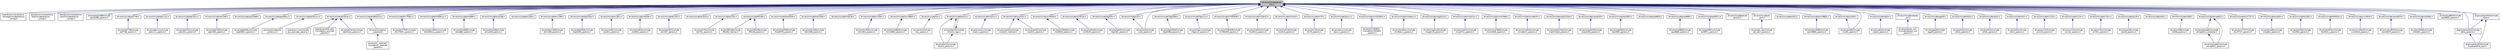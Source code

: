 digraph "drivers/include/periph/i2c.h"
{
 // LATEX_PDF_SIZE
  edge [fontname="Helvetica",fontsize="10",labelfontname="Helvetica",labelfontsize="10"];
  node [fontname="Helvetica",fontsize="10",shape=record];
  Node1 [label="drivers/include/periph\l/i2c.h",height=0.2,width=0.4,color="black", fillcolor="grey75", style="filled", fontcolor="black",tooltip="Low-level I2C peripheral driver interface definition."];
  Node1 -> Node2 [dir="back",color="midnightblue",fontsize="10",style="solid",fontname="Helvetica"];
  Node2 [label="boards/common/arduino\l-atmega/include/arduino\l_iomap.h",height=0.2,width=0.4,color="black", fillcolor="white", style="filled",URL="$common_2arduino-atmega_2include_2arduino__iomap_8h.html",tooltip="Mapping from MCU pins to Arduino pins for Arduino Atmega boards."];
  Node1 -> Node3 [dir="back",color="midnightblue",fontsize="10",style="solid",fontname="Helvetica"];
  Node3 [label="boards/common/arduino\l-due/include/arduino\l_iomap.h",height=0.2,width=0.4,color="black", fillcolor="white", style="filled",URL="$common_2arduino-due_2include_2arduino__iomap_8h.html",tooltip="Mapping from MCU pins to Arduino pins."];
  Node1 -> Node4 [dir="back",color="midnightblue",fontsize="10",style="solid",fontname="Helvetica"];
  Node4 [label="boards/common/arduino\l-zero/include/arduino\l_iomap.h",height=0.2,width=0.4,color="black", fillcolor="white", style="filled",URL="$common_2arduino-zero_2include_2arduino__iomap_8h.html",tooltip="Mapping from MCU pins to Arduino pins."];
  Node1 -> Node5 [dir="back",color="midnightblue",fontsize="10",style="solid",fontname="Helvetica"];
  Node5 [label="drivers/aip31068/include\l/aip31068_params.h",height=0.2,width=0.4,color="black", fillcolor="white", style="filled",URL="$aip31068__params_8h.html",tooltip="Default configuration for the AIP31068 I2C LCD controller."];
  Node1 -> Node6 [dir="back",color="midnightblue",fontsize="10",style="solid",fontname="Helvetica"];
  Node6 [label="drivers/include/ad7746.h",height=0.2,width=0.4,color="black", fillcolor="white", style="filled",URL="$ad7746_8h.html",tooltip="AD7746 Capacitance-to-digital converter with temperature sensor driver."];
  Node6 -> Node7 [dir="back",color="midnightblue",fontsize="10",style="solid",fontname="Helvetica"];
  Node7 [label="drivers/ad7746/include\l/ad7746_params.h",height=0.2,width=0.4,color="black", fillcolor="white", style="filled",URL="$ad7746__params_8h.html",tooltip="Default configuration for AD7746 capaticance-to-digital converter."];
  Node1 -> Node8 [dir="back",color="midnightblue",fontsize="10",style="solid",fontname="Helvetica"];
  Node8 [label="drivers/include/adcxx1c.h",height=0.2,width=0.4,color="black", fillcolor="white", style="filled",URL="$adcxx1c_8h.html",tooltip="ADCXX1C ADC device driver."];
  Node8 -> Node9 [dir="back",color="midnightblue",fontsize="10",style="solid",fontname="Helvetica"];
  Node9 [label="drivers/adcxx1c/include\l/adcxx1c_params.h",height=0.2,width=0.4,color="black", fillcolor="white", style="filled",URL="$adcxx1c__params_8h.html",tooltip="Default configuration for ADCXX1C devices."];
  Node1 -> Node10 [dir="back",color="midnightblue",fontsize="10",style="solid",fontname="Helvetica"];
  Node10 [label="drivers/include/ads101x.h",height=0.2,width=0.4,color="black", fillcolor="white", style="filled",URL="$ads101x_8h.html",tooltip="ADS101x/111x ADC device driver."];
  Node10 -> Node11 [dir="back",color="midnightblue",fontsize="10",style="solid",fontname="Helvetica"];
  Node11 [label="drivers/ads101x/include\l/ads101x_params.h",height=0.2,width=0.4,color="black", fillcolor="white", style="filled",URL="$ads101x__params_8h.html",tooltip="Default configuration for ADS101x/111x devices."];
  Node1 -> Node12 [dir="back",color="midnightblue",fontsize="10",style="solid",fontname="Helvetica"];
  Node12 [label="drivers/include/adxl345.h",height=0.2,width=0.4,color="black", fillcolor="white", style="filled",URL="$adxl345_8h.html",tooltip="Interface definition for the ADXL345."];
  Node12 -> Node13 [dir="back",color="midnightblue",fontsize="10",style="solid",fontname="Helvetica"];
  Node13 [label="drivers/adxl345/include\l/adxl345_params.h",height=0.2,width=0.4,color="black", fillcolor="white", style="filled",URL="$adxl345__params_8h.html",tooltip="Default configuration for ADXL345 devices."];
  Node1 -> Node14 [dir="back",color="midnightblue",fontsize="10",style="solid",fontname="Helvetica"];
  Node14 [label="drivers/include/aip31068.h",height=0.2,width=0.4,color="black", fillcolor="white", style="filled",URL="$aip31068_8h.html",tooltip=" "];
  Node1 -> Node15 [dir="back",color="midnightblue",fontsize="10",style="solid",fontname="Helvetica"];
  Node15 [label="drivers/include/apds99xx.h",height=0.2,width=0.4,color="black", fillcolor="white", style="filled",URL="$apds99xx_8h.html",tooltip=" "];
  Node15 -> Node16 [dir="back",color="midnightblue",fontsize="10",style="solid",fontname="Helvetica"];
  Node16 [label="drivers/apds99xx/include\l/apds99xx_params.h",height=0.2,width=0.4,color="black", fillcolor="white", style="filled",URL="$apds99xx__params_8h.html",tooltip="Default configuration for Broadcom APDS99XX proximity and ambient light sensor."];
  Node1 -> Node17 [dir="back",color="midnightblue",fontsize="10",style="solid",fontname="Helvetica"];
  Node17 [label="drivers/include/at24cxxx.h",height=0.2,width=0.4,color="black", fillcolor="white", style="filled",URL="$at24cxxx_8h.html",tooltip="Device driver interface for AT24CXXX EEPROM units."];
  Node17 -> Node18 [dir="back",color="midnightblue",fontsize="10",style="solid",fontname="Helvetica"];
  Node18 [label="drivers/include/mtd\l_at24cxxx.h",height=0.2,width=0.4,color="black", fillcolor="white", style="filled",URL="$mtd__at24cxxx_8h.html",tooltip="Interface definition for at24cxxx MTD wrapper."];
  Node1 -> Node19 [dir="back",color="midnightblue",fontsize="10",style="solid",fontname="Helvetica"];
  Node19 [label="drivers/include/at24mac.h",height=0.2,width=0.4,color="black", fillcolor="white", style="filled",URL="$at24mac_8h.html",tooltip=" "];
  Node19 -> Node20 [dir="back",color="midnightblue",fontsize="10",style="solid",fontname="Helvetica"];
  Node20 [label="boards/avr-rss2/include\l/eui_provider_params.h",height=0.2,width=0.4,color="black", fillcolor="white", style="filled",URL="$avr-rss2_2include_2eui__provider__params_8h.html",tooltip="EUI providers found on the board."];
  Node19 -> Node21 [dir="back",color="midnightblue",fontsize="10",style="solid",fontname="Helvetica"];
  Node21 [label="boards/same54-xpro\l/include/eui_provider\l_params.h",height=0.2,width=0.4,color="black", fillcolor="white", style="filled",URL="$same54-xpro_2include_2eui__provider__params_8h.html",tooltip="EUI providers found on the board."];
  Node19 -> Node22 [dir="back",color="midnightblue",fontsize="10",style="solid",fontname="Helvetica"];
  Node22 [label="drivers/at24mac/include\l/at24mac_params.h",height=0.2,width=0.4,color="black", fillcolor="white", style="filled",URL="$at24mac__params_8h.html",tooltip="Default configuration for the AT24MAC chip."];
  Node1 -> Node23 [dir="back",color="midnightblue",fontsize="10",style="solid",fontname="Helvetica"];
  Node23 [label="drivers/include/at30tse75x.h",height=0.2,width=0.4,color="black", fillcolor="white", style="filled",URL="$at30tse75x_8h.html",tooltip="Driver for the AT30TSE75x temperature sensor with serial EEPROM."];
  Node23 -> Node24 [dir="back",color="midnightblue",fontsize="10",style="solid",fontname="Helvetica"];
  Node24 [label="drivers/include/io1\l_xplained.h",height=0.2,width=0.4,color="black", fillcolor="white", style="filled",URL="$io1__xplained_8h.html",tooltip="Device driver interface for the Atmel IO1 Xplained extension."];
  Node24 -> Node25 [dir="back",color="midnightblue",fontsize="10",style="solid",fontname="Helvetica"];
  Node25 [label="drivers/io1_xplained\l/include/io1_xplained\l_params.h",height=0.2,width=0.4,color="black", fillcolor="white", style="filled",URL="$io1__xplained__params_8h.html",tooltip="Default configuration for IO1 Xplained."];
  Node1 -> Node26 [dir="back",color="midnightblue",fontsize="10",style="solid",fontname="Helvetica"];
  Node26 [label="drivers/include/bh1750fvi.h",height=0.2,width=0.4,color="black", fillcolor="white", style="filled",URL="$bh1750fvi_8h.html",tooltip="Interface definition for the Rohm BH1750FVI ambient light sensor."];
  Node26 -> Node27 [dir="back",color="midnightblue",fontsize="10",style="solid",fontname="Helvetica"];
  Node27 [label="drivers/bh1750fvi/include\l/bh1750fvi_params.h",height=0.2,width=0.4,color="black", fillcolor="white", style="filled",URL="$bh1750fvi__params_8h.html",tooltip="Default configuration for BH1750FVI devices."];
  Node1 -> Node28 [dir="back",color="midnightblue",fontsize="10",style="solid",fontname="Helvetica"];
  Node28 [label="drivers/include/bh1900nux.h",height=0.2,width=0.4,color="black", fillcolor="white", style="filled",URL="$bh1900nux_8h.html",tooltip="Interface definition for the BH1900NUX temperature sensor."];
  Node28 -> Node29 [dir="back",color="midnightblue",fontsize="10",style="solid",fontname="Helvetica"];
  Node29 [label="drivers/bh1900nux/include\l/bh1900nux_params.h",height=0.2,width=0.4,color="black", fillcolor="white", style="filled",URL="$bh1900nux__params_8h.html",tooltip="Default configuration for BH1900NUX devices."];
  Node1 -> Node30 [dir="back",color="midnightblue",fontsize="10",style="solid",fontname="Helvetica"];
  Node30 [label="drivers/include/bme680.h",height=0.2,width=0.4,color="black", fillcolor="white", style="filled",URL="$bme680_8h.html",tooltip="Interface definition for the Bosch BME680 sensor."];
  Node30 -> Node31 [dir="back",color="midnightblue",fontsize="10",style="solid",fontname="Helvetica"];
  Node31 [label="drivers/bme680/include\l/bme680_params.h",height=0.2,width=0.4,color="black", fillcolor="white", style="filled",URL="$bme680__params_8h.html",tooltip="Default configuration for BME680 device driver."];
  Node1 -> Node32 [dir="back",color="midnightblue",fontsize="10",style="solid",fontname="Helvetica"];
  Node32 [label="drivers/include/bmp180.h",height=0.2,width=0.4,color="black", fillcolor="white", style="filled",URL="$bmp180_8h.html",tooltip="Device driver interface for the BMP180 sensor."];
  Node32 -> Node33 [dir="back",color="midnightblue",fontsize="10",style="solid",fontname="Helvetica"];
  Node33 [label="drivers/bmp180/include\l/bmp180_params.h",height=0.2,width=0.4,color="black", fillcolor="white", style="filled",URL="$bmp180__params_8h.html",tooltip="Default configuration for BMP180."];
  Node1 -> Node34 [dir="back",color="midnightblue",fontsize="10",style="solid",fontname="Helvetica"];
  Node34 [label="drivers/include/bmx055.h",height=0.2,width=0.4,color="black", fillcolor="white", style="filled",URL="$bmx055_8h.html",tooltip="Device driver interface for the Bosch BMX055 9-axis sensor."];
  Node1 -> Node35 [dir="back",color="midnightblue",fontsize="10",style="solid",fontname="Helvetica"];
  Node35 [label="drivers/include/bmx280.h",height=0.2,width=0.4,color="black", fillcolor="white", style="filled",URL="$bmx280_8h.html",tooltip="Device driver interface for the BMP280 and BME280 sensors."];
  Node35 -> Node36 [dir="back",color="midnightblue",fontsize="10",style="solid",fontname="Helvetica"];
  Node36 [label="drivers/bmx280/include\l/bmx280_params.h",height=0.2,width=0.4,color="black", fillcolor="white", style="filled",URL="$bmx280__params_8h.html",tooltip="Default configuration for BMX280."];
  Node1 -> Node37 [dir="back",color="midnightblue",fontsize="10",style="solid",fontname="Helvetica"];
  Node37 [label="drivers/include/bq2429x.h",height=0.2,width=0.4,color="black", fillcolor="white", style="filled",URL="$bq2429x_8h.html",tooltip="Device driver interface for the BQ2429x Single-Cell USB Charger."];
  Node37 -> Node38 [dir="back",color="midnightblue",fontsize="10",style="solid",fontname="Helvetica"];
  Node38 [label="drivers/bq2429x/include\l/bq2429x_params.h",height=0.2,width=0.4,color="black", fillcolor="white", style="filled",URL="$bq2429x__params_8h.html",tooltip="Default configuration for BQ2429x power ICs."];
  Node1 -> Node39 [dir="back",color="midnightblue",fontsize="10",style="solid",fontname="Helvetica"];
  Node39 [label="drivers/include/ccs811.h",height=0.2,width=0.4,color="black", fillcolor="white", style="filled",URL="$ccs811_8h.html",tooltip="Device Driver for AMS CCS811 digital gas sensor."];
  Node39 -> Node40 [dir="back",color="midnightblue",fontsize="10",style="solid",fontname="Helvetica"];
  Node40 [label="drivers/ccs811/include\l/ccs811_params.h",height=0.2,width=0.4,color="black", fillcolor="white", style="filled",URL="$ccs811__params_8h.html",tooltip="Default configuration for AMS CCS811 digital gas sensors."];
  Node1 -> Node41 [dir="back",color="midnightblue",fontsize="10",style="solid",fontname="Helvetica"];
  Node41 [label="drivers/include/cst816s.h",height=0.2,width=0.4,color="black", fillcolor="white", style="filled",URL="$cst816s_8h.html",tooltip="Device driver interface for the CST816S touch screen."];
  Node41 -> Node42 [dir="back",color="midnightblue",fontsize="10",style="solid",fontname="Helvetica"];
  Node42 [label="drivers/cst816s/include\l/cst816s_params.h",height=0.2,width=0.4,color="black", fillcolor="white", style="filled",URL="$cst816s__params_8h.html",tooltip="Default configuration for the CST816S touch screen driver."];
  Node1 -> Node43 [dir="back",color="midnightblue",fontsize="10",style="solid",fontname="Helvetica"];
  Node43 [label="drivers/include/ds1307.h",height=0.2,width=0.4,color="black", fillcolor="white", style="filled",URL="$ds1307_8h.html",tooltip="DS1307 definitions."];
  Node43 -> Node44 [dir="back",color="midnightblue",fontsize="10",style="solid",fontname="Helvetica"];
  Node44 [label="drivers/ds1307/include\l/ds1307_params.h",height=0.2,width=0.4,color="black", fillcolor="white", style="filled",URL="$ds1307__params_8h.html",tooltip="Default configuration for DS1307 devices."];
  Node1 -> Node45 [dir="back",color="midnightblue",fontsize="10",style="solid",fontname="Helvetica"];
  Node45 [label="drivers/include/ds3231.h",height=0.2,width=0.4,color="black", fillcolor="white", style="filled",URL="$ds3231_8h.html",tooltip="Interface definition for the Maxim DS3231 RTC."];
  Node1 -> Node46 [dir="back",color="midnightblue",fontsize="10",style="solid",fontname="Helvetica"];
  Node46 [label="drivers/include/ds75lx.h",height=0.2,width=0.4,color="black", fillcolor="white", style="filled",URL="$ds75lx_8h.html",tooltip=" "];
  Node46 -> Node47 [dir="back",color="midnightblue",fontsize="10",style="solid",fontname="Helvetica"];
  Node47 [label="drivers/ds75lx/include\l/ds75lx_params.h",height=0.2,width=0.4,color="black", fillcolor="white", style="filled",URL="$ds75lx__params_8h.html",tooltip="Default configuration for DS75LX."];
  Node1 -> Node48 [dir="back",color="midnightblue",fontsize="10",style="solid",fontname="Helvetica"];
  Node48 [label="drivers/include/ft5x06.h",height=0.2,width=0.4,color="black", fillcolor="white", style="filled",URL="$ft5x06_8h.html",tooltip=" "];
  Node48 -> Node49 [dir="back",color="midnightblue",fontsize="10",style="solid",fontname="Helvetica"];
  Node49 [label="drivers/ft5x06/include\l/ft5x06_internal.h",height=0.2,width=0.4,color="black", fillcolor="white", style="filled",URL="$ft5x06__internal_8h.html",tooltip="FT5X06 internal functions."];
  Node48 -> Node50 [dir="back",color="midnightblue",fontsize="10",style="solid",fontname="Helvetica"];
  Node50 [label="drivers/ft5x06/include\l/ft5x06_params.h",height=0.2,width=0.4,color="black", fillcolor="white", style="filled",URL="$ft5x06__params_8h.html",tooltip="Default configuration."];
  Node1 -> Node51 [dir="back",color="midnightblue",fontsize="10",style="solid",fontname="Helvetica"];
  Node51 [label="drivers/include/fxos8700.h",height=0.2,width=0.4,color="black", fillcolor="white", style="filled",URL="$fxos8700_8h.html",tooltip="Interface definition for the FXOS8700 sensor driver."];
  Node51 -> Node52 [dir="back",color="midnightblue",fontsize="10",style="solid",fontname="Helvetica"];
  Node52 [label="drivers/fxos8700/include\l/fxos8700_params.h",height=0.2,width=0.4,color="black", fillcolor="white", style="filled",URL="$fxos8700__params_8h.html",tooltip="Default configuration for FXOS8700 devices."];
  Node1 -> Node53 [dir="back",color="midnightblue",fontsize="10",style="solid",fontname="Helvetica"];
  Node53 [label="drivers/include/hdc1000.h",height=0.2,width=0.4,color="black", fillcolor="white", style="filled",URL="$hdc1000_8h.html",tooltip="Interface definition for the HDC1000 sensor driver."];
  Node53 -> Node54 [dir="back",color="midnightblue",fontsize="10",style="solid",fontname="Helvetica"];
  Node54 [label="drivers/hdc1000/include\l/hdc1000_params.h",height=0.2,width=0.4,color="black", fillcolor="white", style="filled",URL="$hdc1000__params_8h.html",tooltip="Default configuration for HDC1000 devices."];
  Node1 -> Node55 [dir="back",color="midnightblue",fontsize="10",style="solid",fontname="Helvetica"];
  Node55 [label="drivers/include/hih6130.h",height=0.2,width=0.4,color="black", fillcolor="white", style="filled",URL="$hih6130_8h.html",tooltip="Device driver for Honeywell HumidIcon Digital Humidity/Temperature Sensors: HIH-6130/6131 Series."];
  Node1 -> Node56 [dir="back",color="midnightblue",fontsize="10",style="solid",fontname="Helvetica"];
  Node56 [label="drivers/include/hm330x.h",height=0.2,width=0.4,color="black", fillcolor="white", style="filled",URL="$hm330x_8h.html",tooltip=" "];
  Node56 -> Node57 [dir="back",color="midnightblue",fontsize="10",style="solid",fontname="Helvetica"];
  Node57 [label="drivers/hm330x/include\l/hm330x_params.h",height=0.2,width=0.4,color="black", fillcolor="white", style="filled",URL="$hm330x__params_8h.html",tooltip="Default configuration."];
  Node1 -> Node58 [dir="back",color="midnightblue",fontsize="10",style="solid",fontname="Helvetica"];
  Node58 [label="drivers/include/hmc5883l.h",height=0.2,width=0.4,color="black", fillcolor="white", style="filled",URL="$hmc5883l_8h.html",tooltip=" "];
  Node58 -> Node59 [dir="back",color="midnightblue",fontsize="10",style="solid",fontname="Helvetica"];
  Node59 [label="drivers/hmc5883l/include\l/hmc5883l_params.h",height=0.2,width=0.4,color="black", fillcolor="white", style="filled",URL="$hmc5883l__params_8h.html",tooltip="Default configuration for the Honeywell HMC5883L 3-axis digital compass."];
  Node1 -> Node60 [dir="back",color="midnightblue",fontsize="10",style="solid",fontname="Helvetica"];
  Node60 [label="drivers/include/hsc.h",height=0.2,width=0.4,color="black", fillcolor="white", style="filled",URL="$hsc_8h.html",tooltip="Device driver interface for the HSC sensor."];
  Node60 -> Node61 [dir="back",color="midnightblue",fontsize="10",style="solid",fontname="Helvetica"];
  Node61 [label="drivers/hsc/include\l/hsc_params.h",height=0.2,width=0.4,color="black", fillcolor="white", style="filled",URL="$hsc__params_8h.html",tooltip="Default configuration for HSC."];
  Node1 -> Node62 [dir="back",color="midnightblue",fontsize="10",style="solid",fontname="Helvetica"];
  Node62 [label="drivers/include/hts221.h",height=0.2,width=0.4,color="black", fillcolor="white", style="filled",URL="$hts221_8h.html",tooltip="Interface definition for the ST HTS221 driver."];
  Node62 -> Node63 [dir="back",color="midnightblue",fontsize="10",style="solid",fontname="Helvetica"];
  Node63 [label="drivers/hts221/include\l/hts221_params.h",height=0.2,width=0.4,color="black", fillcolor="white", style="filled",URL="$hts221__params_8h.html",tooltip="Default configuration for ST HTS221 devices."];
  Node62 -> Node64 [dir="back",color="midnightblue",fontsize="10",style="solid",fontname="Helvetica"];
  Node64 [label="drivers/hts221/include\l/hts221_regs.h",height=0.2,width=0.4,color="black", fillcolor="white", style="filled",URL="$hts221__regs_8h.html",tooltip="Register definitions for ST HTS221 devices."];
  Node64 -> Node63 [dir="back",color="midnightblue",fontsize="10",style="solid",fontname="Helvetica"];
  Node64 -> Node62 [dir="back",color="midnightblue",fontsize="10",style="solid",fontname="Helvetica"];
  Node1 -> Node65 [dir="back",color="midnightblue",fontsize="10",style="solid",fontname="Helvetica"];
  Node65 [label="drivers/include/ina2xx.h",height=0.2,width=0.4,color="black", fillcolor="white", style="filled",URL="$ina2xx_8h.html",tooltip="Device driver interface for Texas Instruments INA219/INA2XX Bi-Directional CURRENT/POWER MONITOR with..."];
  Node65 -> Node66 [dir="back",color="midnightblue",fontsize="10",style="solid",fontname="Helvetica"];
  Node66 [label="drivers/ina2xx/include\l/ina2xx_params.h",height=0.2,width=0.4,color="black", fillcolor="white", style="filled",URL="$ina2xx__params_8h.html",tooltip="Default configuration for INA2xx power/current monitors."];
  Node1 -> Node67 [dir="back",color="midnightblue",fontsize="10",style="solid",fontname="Helvetica"];
  Node67 [label="drivers/include/ina3221.h",height=0.2,width=0.4,color="black", fillcolor="white", style="filled",URL="$ina3221_8h.html",tooltip="Device driver interface for Texas Instruments INA3221 three-channel, high-side current and bus voltag..."];
  Node67 -> Node68 [dir="back",color="midnightblue",fontsize="10",style="solid",fontname="Helvetica"];
  Node68 [label="drivers/ina3221/include\l/ina3221_internal.h",height=0.2,width=0.4,color="black", fillcolor="white", style="filled",URL="$ina3221__internal_8h.html",tooltip="Functions to convert register values of INA3221 to actual voltage values and vice versa."];
  Node67 -> Node69 [dir="back",color="midnightblue",fontsize="10",style="solid",fontname="Helvetica"];
  Node69 [label="drivers/ina3221/include\l/ina3221_params.h",height=0.2,width=0.4,color="black", fillcolor="white", style="filled",URL="$ina3221__params_8h.html",tooltip="Driver configuration parameters for Texas Instruments INA3221 three-channel, high-side current and bu..."];
  Node1 -> Node70 [dir="back",color="midnightblue",fontsize="10",style="solid",fontname="Helvetica"];
  Node70 [label="drivers/include/isl29020.h",height=0.2,width=0.4,color="black", fillcolor="white", style="filled",URL="$isl29020_8h.html",tooltip="Device driver interface for the ISL29020 light sensor."];
  Node70 -> Node71 [dir="back",color="midnightblue",fontsize="10",style="solid",fontname="Helvetica"];
  Node71 [label="drivers/isl29020/include\l/isl29020_params.h",height=0.2,width=0.4,color="black", fillcolor="white", style="filled",URL="$isl29020__params_8h.html",tooltip="Default configuration for ISL29020 devices."];
  Node1 -> Node72 [dir="back",color="midnightblue",fontsize="10",style="solid",fontname="Helvetica"];
  Node72 [label="drivers/include/isl29125.h",height=0.2,width=0.4,color="black", fillcolor="white", style="filled",URL="$isl29125_8h.html",tooltip="Device driver interface for the ISL29125 RGB light sensor."];
  Node72 -> Node73 [dir="back",color="midnightblue",fontsize="10",style="solid",fontname="Helvetica"];
  Node73 [label="drivers/isl29125/include\l/isl29125_params.h",height=0.2,width=0.4,color="black", fillcolor="white", style="filled",URL="$isl29125__params_8h.html",tooltip="Default configuration for ISL29125 devices."];
  Node1 -> Node74 [dir="back",color="midnightblue",fontsize="10",style="solid",fontname="Helvetica"];
  Node74 [label="drivers/include/itg320x.h",height=0.2,width=0.4,color="black", fillcolor="white", style="filled",URL="$itg320x_8h.html",tooltip="Device driver for InvenSense ITG320X 3-axis gyroscope."];
  Node74 -> Node75 [dir="back",color="midnightblue",fontsize="10",style="solid",fontname="Helvetica"];
  Node75 [label="drivers/itg320x/include\l/itg320x_params.h",height=0.2,width=0.4,color="black", fillcolor="white", style="filled",URL="$itg320x__params_8h.html",tooltip="Default configuration for InvenSense ITG320X 3-axis gyroscope."];
  Node1 -> Node76 [dir="back",color="midnightblue",fontsize="10",style="solid",fontname="Helvetica"];
  Node76 [label="drivers/include/jc42.h",height=0.2,width=0.4,color="black", fillcolor="white", style="filled",URL="$jc42_8h.html",tooltip="Driver for jc42 compliant temperature sensors."];
  Node76 -> Node77 [dir="back",color="midnightblue",fontsize="10",style="solid",fontname="Helvetica"];
  Node77 [label="drivers/jc42/include\l/jc42_params.h",height=0.2,width=0.4,color="black", fillcolor="white", style="filled",URL="$jc42__params_8h.html",tooltip="Default configuration for jc42."];
  Node1 -> Node78 [dir="back",color="midnightblue",fontsize="10",style="solid",fontname="Helvetica"];
  Node78 [label="drivers/include/l3g4200d.h",height=0.2,width=0.4,color="black", fillcolor="white", style="filled",URL="$l3g4200d_8h.html",tooltip="Device driver interface for the L3G4200D gyroscope."];
  Node78 -> Node79 [dir="back",color="midnightblue",fontsize="10",style="solid",fontname="Helvetica"];
  Node79 [label="drivers/l3g4200d/include\l/l3g4200d_params.h",height=0.2,width=0.4,color="black", fillcolor="white", style="filled",URL="$l3g4200d__params_8h.html",tooltip="Default configuration for L3G4200D devices."];
  Node1 -> Node80 [dir="back",color="midnightblue",fontsize="10",style="solid",fontname="Helvetica"];
  Node80 [label="drivers/include/l3gxxxx.h",height=0.2,width=0.4,color="black", fillcolor="white", style="filled",URL="$l3gxxxx_8h.html",tooltip="Device Driver for ST L3Gxxxx 3-axis gyroscope sensor family."];
  Node80 -> Node81 [dir="back",color="midnightblue",fontsize="10",style="solid",fontname="Helvetica"];
  Node81 [label="drivers/l3gxxxx/include\l/l3gxxxx_params.h",height=0.2,width=0.4,color="black", fillcolor="white", style="filled",URL="$l3gxxxx__params_8h.html",tooltip="Default configuration for ST L3Gxxxx 3-axis gyroscope sensor family."];
  Node1 -> Node82 [dir="back",color="midnightblue",fontsize="10",style="solid",fontname="Helvetica"];
  Node82 [label="drivers/include/lc709203f.h",height=0.2,width=0.4,color="black", fillcolor="white", style="filled",URL="$lc709203f_8h.html",tooltip="Device driver interface for the LC709203F Battery Fuel Gauge."];
  Node82 -> Node83 [dir="back",color="midnightblue",fontsize="10",style="solid",fontname="Helvetica"];
  Node83 [label="drivers/lc709203f/include\l/lc709203f_params.h",height=0.2,width=0.4,color="black", fillcolor="white", style="filled",URL="$lc709203f__params_8h.html",tooltip="Default parameters for the SHTC1 Temperature and humidity sensor."];
  Node1 -> Node84 [dir="back",color="midnightblue",fontsize="10",style="solid",fontname="Helvetica"];
  Node84 [label="drivers/include/lis2dh12.h",height=0.2,width=0.4,color="black", fillcolor="white", style="filled",URL="$lis2dh12_8h.html",tooltip="Interface definition for the STM LIS2DH12 accelerometer."];
  Node84 -> Node85 [dir="back",color="midnightblue",fontsize="10",style="solid",fontname="Helvetica"];
  Node85 [label="drivers/lis2dh12/include\l/lis2dh12_params.h",height=0.2,width=0.4,color="black", fillcolor="white", style="filled",URL="$lis2dh12__params_8h.html",tooltip="Default configuration for LIS2DH12 devices."];
  Node1 -> Node86 [dir="back",color="midnightblue",fontsize="10",style="solid",fontname="Helvetica"];
  Node86 [label="drivers/include/lis3mdl.h",height=0.2,width=0.4,color="black", fillcolor="white", style="filled",URL="$lis3mdl_8h.html",tooltip="Device driver interface for the LIS3MDL 3-axis magnetometer."];
  Node86 -> Node87 [dir="back",color="midnightblue",fontsize="10",style="solid",fontname="Helvetica"];
  Node87 [label="drivers/lis3mdl/include\l/lis3mdl_params.h",height=0.2,width=0.4,color="black", fillcolor="white", style="filled",URL="$lis3mdl__params_8h.html",tooltip="Default configuration for LIS3MDL devices."];
  Node1 -> Node88 [dir="back",color="midnightblue",fontsize="10",style="solid",fontname="Helvetica"];
  Node88 [label="drivers/include/lm75.h",height=0.2,width=0.4,color="black", fillcolor="white", style="filled",URL="$lm75_8h.html",tooltip="Driver for the LM75 temperature sensor."];
  Node88 -> Node89 [dir="back",color="midnightblue",fontsize="10",style="solid",fontname="Helvetica"];
  Node89 [label="drivers/lm75/include\l/lm75_params.h",height=0.2,width=0.4,color="black", fillcolor="white", style="filled",URL="$lm75__params_8h.html",tooltip="Default configuration parameters for the lm75 sensors."];
  Node1 -> Node90 [dir="back",color="midnightblue",fontsize="10",style="solid",fontname="Helvetica"];
  Node90 [label="drivers/include/lpsxxx.h",height=0.2,width=0.4,color="black", fillcolor="white", style="filled",URL="$lpsxxx_8h.html",tooltip=" "];
  Node90 -> Node91 [dir="back",color="midnightblue",fontsize="10",style="solid",fontname="Helvetica"];
  Node91 [label="drivers/lpsxxx/include\l/lpsxxx_params.h",height=0.2,width=0.4,color="black", fillcolor="white", style="filled",URL="$lpsxxx__params_8h.html",tooltip="Default configuration for LPSXXX family of devices."];
  Node1 -> Node92 [dir="back",color="midnightblue",fontsize="10",style="solid",fontname="Helvetica"];
  Node92 [label="drivers/include/lsm303dlhc.h",height=0.2,width=0.4,color="black", fillcolor="white", style="filled",URL="$lsm303dlhc_8h.html",tooltip="Device driver interface for the LSM303DLHC 3D accelerometer/magnetometer."];
  Node92 -> Node93 [dir="back",color="midnightblue",fontsize="10",style="solid",fontname="Helvetica"];
  Node93 [label="drivers/lsm303dlhc\l/include/lsm303dlhc\l_params.h",height=0.2,width=0.4,color="black", fillcolor="white", style="filled",URL="$lsm303dlhc__params_8h.html",tooltip="Default configuration for LSM303DLHC devices."];
  Node1 -> Node94 [dir="back",color="midnightblue",fontsize="10",style="solid",fontname="Helvetica"];
  Node94 [label="drivers/include/lsm6dsxx.h",height=0.2,width=0.4,color="black", fillcolor="white", style="filled",URL="$lsm6dsxx_8h.html",tooltip="Device driver interface for the LSM6DSXX 3D accelerometer/gyroscope."];
  Node94 -> Node95 [dir="back",color="midnightblue",fontsize="10",style="solid",fontname="Helvetica"];
  Node95 [label="drivers/lsm6dsxx/include\l/lsm6dsxx_params.h",height=0.2,width=0.4,color="black", fillcolor="white", style="filled",URL="$lsm6dsxx__params_8h.html",tooltip="Default configuration for LSM6DSXX devices."];
  Node1 -> Node96 [dir="back",color="midnightblue",fontsize="10",style="solid",fontname="Helvetica"];
  Node96 [label="drivers/include/mag3110.h",height=0.2,width=0.4,color="black", fillcolor="white", style="filled",URL="$mag3110_8h.html",tooltip="Interface definition for the MAG3110 magnetometer driver."];
  Node96 -> Node97 [dir="back",color="midnightblue",fontsize="10",style="solid",fontname="Helvetica"];
  Node97 [label="drivers/mag3110/include\l/mag3110_params.h",height=0.2,width=0.4,color="black", fillcolor="white", style="filled",URL="$mag3110__params_8h.html",tooltip="Default configuration for MAG3110 devices."];
  Node1 -> Node98 [dir="back",color="midnightblue",fontsize="10",style="solid",fontname="Helvetica"];
  Node98 [label="drivers/include/mcp47xx.h",height=0.2,width=0.4,color="black", fillcolor="white", style="filled",URL="$mcp47xx_8h.html",tooltip=" "];
  Node98 -> Node99 [dir="back",color="midnightblue",fontsize="10",style="solid",fontname="Helvetica"];
  Node99 [label="drivers/mcp47xx/include\l/mcp47xx_params.h",height=0.2,width=0.4,color="black", fillcolor="white", style="filled",URL="$mcp47xx__params_8h.html",tooltip="Default configuration for Microchip MCP47xx DAC with I2C interface."];
  Node1 -> Node100 [dir="back",color="midnightblue",fontsize="10",style="solid",fontname="Helvetica"];
  Node100 [label="drivers/include/mma7660.h",height=0.2,width=0.4,color="black", fillcolor="white", style="filled",URL="$mma7660_8h.html",tooltip="Interface definition for the MMA7660 accelerometer driver."];
  Node100 -> Node101 [dir="back",color="midnightblue",fontsize="10",style="solid",fontname="Helvetica"];
  Node101 [label="drivers/mma7660/include\l/mma7660_params.h",height=0.2,width=0.4,color="black", fillcolor="white", style="filled",URL="$mma7660__params_8h.html",tooltip="Default configuration for MMA7660 accelerometer."];
  Node1 -> Node102 [dir="back",color="midnightblue",fontsize="10",style="solid",fontname="Helvetica"];
  Node102 [label="drivers/include/mma8x5x.h",height=0.2,width=0.4,color="black", fillcolor="white", style="filled",URL="$mma8x5x_8h.html",tooltip="Interface definition for the MMA8x5x accelerometer driver."];
  Node102 -> Node103 [dir="back",color="midnightblue",fontsize="10",style="solid",fontname="Helvetica"];
  Node103 [label="drivers/mma8x5x/include\l/mma8x5x_params.h",height=0.2,width=0.4,color="black", fillcolor="white", style="filled",URL="$mma8x5x__params_8h.html",tooltip="Default configuration for MMA8x5x devices."];
  Node1 -> Node104 [dir="back",color="midnightblue",fontsize="10",style="solid",fontname="Helvetica"];
  Node104 [label="drivers/include/mpl3115a2.h",height=0.2,width=0.4,color="black", fillcolor="white", style="filled",URL="$mpl3115a2_8h.html",tooltip="Interface definition for the MPL3115A2 sensor driver."];
  Node104 -> Node105 [dir="back",color="midnightblue",fontsize="10",style="solid",fontname="Helvetica"];
  Node105 [label="drivers/mpl3115a2/include\l/mpl3115a2_params.h",height=0.2,width=0.4,color="black", fillcolor="white", style="filled",URL="$mpl3115a2__params_8h.html",tooltip="Default configuration for MPL3115A2 devices."];
  Node1 -> Node106 [dir="back",color="midnightblue",fontsize="10",style="solid",fontname="Helvetica"];
  Node106 [label="drivers/include/mpu9x50.h",height=0.2,width=0.4,color="black", fillcolor="white", style="filled",URL="$mpu9x50_8h.html",tooltip="Device driver interface for the MPU-9X50 (MPU9150 and MPU9250)"];
  Node106 -> Node107 [dir="back",color="midnightblue",fontsize="10",style="solid",fontname="Helvetica"];
  Node107 [label="drivers/mpu9x50/include\l/mpu9x50_params.h",height=0.2,width=0.4,color="black", fillcolor="white", style="filled",URL="$mpu9x50__params_8h.html",tooltip="Default configuration for MPU9X50 (MPU9150 and MPU9250) devices."];
  Node1 -> Node108 [dir="back",color="midnightblue",fontsize="10",style="solid",fontname="Helvetica"];
  Node108 [label="drivers/include/opt3001.h",height=0.2,width=0.4,color="black", fillcolor="white", style="filled",URL="$opt3001_8h.html",tooltip="Interface definition for the OPT3001 sensor driver."];
  Node108 -> Node109 [dir="back",color="midnightblue",fontsize="10",style="solid",fontname="Helvetica"];
  Node109 [label="drivers/opt3001/include\l/opt3001_params.h",height=0.2,width=0.4,color="black", fillcolor="white", style="filled",URL="$opt3001__params_8h.html",tooltip="Default configuration for OPT3001 devices."];
  Node1 -> Node110 [dir="back",color="midnightblue",fontsize="10",style="solid",fontname="Helvetica"];
  Node110 [label="drivers/include/pca9633.h",height=0.2,width=0.4,color="black", fillcolor="white", style="filled",URL="$pca9633_8h.html",tooltip=" "];
  Node1 -> Node111 [dir="back",color="midnightblue",fontsize="10",style="solid",fontname="Helvetica"];
  Node111 [label="drivers/include/pca9685.h",height=0.2,width=0.4,color="black", fillcolor="white", style="filled",URL="$pca9685_8h.html",tooltip=" "];
  Node111 -> Node112 [dir="back",color="midnightblue",fontsize="10",style="solid",fontname="Helvetica"];
  Node112 [label="drivers/pca9685/include\l/pca9685_params.h",height=0.2,width=0.4,color="black", fillcolor="white", style="filled",URL="$pca9685__params_8h.html",tooltip="Default configuration for the PCA9685 I2C PWM controller."];
  Node1 -> Node113 [dir="back",color="midnightblue",fontsize="10",style="solid",fontname="Helvetica"];
  Node113 [label="drivers/include/pcf857x.h",height=0.2,width=0.4,color="black", fillcolor="white", style="filled",URL="$pcf857x_8h.html",tooltip=" "];
  Node113 -> Node114 [dir="back",color="midnightblue",fontsize="10",style="solid",fontname="Helvetica"];
  Node114 [label="drivers/pcf857x/include\l/pcf857x_params.h",height=0.2,width=0.4,color="black", fillcolor="white", style="filled",URL="$pcf857x__params_8h.html",tooltip="Default configuration for Texas Instruments PCF857X I2C I/O expanders."];
  Node1 -> Node115 [dir="back",color="midnightblue",fontsize="10",style="solid",fontname="Helvetica"];
  Node115 [label="drivers/include/periph\l/pio/i2c.h",height=0.2,width=0.4,color="black", fillcolor="white", style="filled",URL="$pio_2i2c_8h.html",tooltip="PIO I2C program interface."];
  Node1 -> Node116 [dir="back",color="midnightblue",fontsize="10",style="solid",fontname="Helvetica"];
  Node116 [label="drivers/include/ph\l_oem.h",height=0.2,width=0.4,color="black", fillcolor="white", style="filled",URL="$ph__oem_8h.html",tooltip="Device driver for Atlas Scientific pH OEM Sensor with SMBus/I2C interface."];
  Node116 -> Node117 [dir="back",color="midnightblue",fontsize="10",style="solid",fontname="Helvetica"];
  Node117 [label="drivers/ph_oem/include\l/ph_oem_params.h",height=0.2,width=0.4,color="black", fillcolor="white", style="filled",URL="$ph__oem__params_8h.html",tooltip="Default configuration for Atlas Scientific pH OEM sensors."];
  Node1 -> Node118 [dir="back",color="midnightblue",fontsize="10",style="solid",fontname="Helvetica"];
  Node118 [label="drivers/include/pn532.h",height=0.2,width=0.4,color="black", fillcolor="white", style="filled",URL="$pn532_8h.html",tooltip="PN532 driver."];
  Node1 -> Node119 [dir="back",color="midnightblue",fontsize="10",style="solid",fontname="Helvetica"];
  Node119 [label="drivers/include/qmc5883l.h",height=0.2,width=0.4,color="black", fillcolor="white", style="filled",URL="$qmc5883l_8h.html",tooltip="API definition for the QMC5883L device driver."];
  Node119 -> Node120 [dir="back",color="midnightblue",fontsize="10",style="solid",fontname="Helvetica"];
  Node120 [label="drivers/qmc5883l/include\l/qmc5883l_params.h",height=0.2,width=0.4,color="black", fillcolor="white", style="filled",URL="$qmc5883l__params_8h.html",tooltip="Default configuration for QMC5883L devices."];
  Node1 -> Node121 [dir="back",color="midnightblue",fontsize="10",style="solid",fontname="Helvetica"];
  Node121 [label="drivers/include/scd30.h",height=0.2,width=0.4,color="black", fillcolor="white", style="filled",URL="$scd30_8h.html",tooltip="Device driver interface for the SCD30 sensor."];
  Node121 -> Node122 [dir="back",color="midnightblue",fontsize="10",style="solid",fontname="Helvetica"];
  Node122 [label="drivers/scd30/include\l/scd30_params.h",height=0.2,width=0.4,color="black", fillcolor="white", style="filled",URL="$scd30__params_8h.html",tooltip="Device driver params interface for the SCD30 sensor."];
  Node1 -> Node123 [dir="back",color="midnightblue",fontsize="10",style="solid",fontname="Helvetica"];
  Node123 [label="drivers/include/sdp3x.h",height=0.2,width=0.4,color="black", fillcolor="white", style="filled",URL="$sdp3x_8h.html",tooltip="Device driver interface for the SDP3x sensor."];
  Node123 -> Node124 [dir="back",color="midnightblue",fontsize="10",style="solid",fontname="Helvetica"];
  Node124 [label="drivers/sdp3x/include\l/sdp3x_params.h",height=0.2,width=0.4,color="black", fillcolor="white", style="filled",URL="$sdp3x__params_8h.html",tooltip="Device driver params interface for the SDP3x sensor."];
  Node1 -> Node125 [dir="back",color="midnightblue",fontsize="10",style="solid",fontname="Helvetica"];
  Node125 [label="drivers/include/seesaw\l_soil.h",height=0.2,width=0.4,color="black", fillcolor="white", style="filled",URL="$seesaw__soil_8h.html",tooltip="Interface definition for the Adafruit Seesaw Soil sensor."];
  Node125 -> Node126 [dir="back",color="midnightblue",fontsize="10",style="solid",fontname="Helvetica"];
  Node126 [label="drivers/seesaw_soil\l/include/seesaw_soil\l_params.h",height=0.2,width=0.4,color="black", fillcolor="white", style="filled",URL="$seesaw__soil__params_8h.html",tooltip="Default configuration for Seesaw Soil devices."];
  Node1 -> Node127 [dir="back",color="midnightblue",fontsize="10",style="solid",fontname="Helvetica"];
  Node127 [label="drivers/include/sgp30.h",height=0.2,width=0.4,color="black", fillcolor="white", style="filled",URL="$sgp30_8h.html",tooltip=" "];
  Node127 -> Node128 [dir="back",color="midnightblue",fontsize="10",style="solid",fontname="Helvetica"];
  Node128 [label="drivers/sgp30/include\l/sgp30_params.h",height=0.2,width=0.4,color="black", fillcolor="white", style="filled",URL="$sgp30__params_8h.html",tooltip="Default configuration."];
  Node1 -> Node129 [dir="back",color="midnightblue",fontsize="10",style="solid",fontname="Helvetica"];
  Node129 [label="drivers/include/sht2x.h",height=0.2,width=0.4,color="black", fillcolor="white", style="filled",URL="$sht2x_8h.html",tooltip="Device driver implementation for the SHT2x humidity and temperature humidity sensor."];
  Node129 -> Node130 [dir="back",color="midnightblue",fontsize="10",style="solid",fontname="Helvetica"];
  Node130 [label="drivers/sht2x/include\l/sht2x_params.h",height=0.2,width=0.4,color="black", fillcolor="white", style="filled",URL="$sht2x__params_8h.html",tooltip="Default configuration for SHT2x humidity and temperature sensor."];
  Node1 -> Node131 [dir="back",color="midnightblue",fontsize="10",style="solid",fontname="Helvetica"];
  Node131 [label="drivers/include/sht3x.h",height=0.2,width=0.4,color="black", fillcolor="white", style="filled",URL="$sht3x_8h.html",tooltip="Device Driver for Sensirion SHT30/SHT31/SHT35 Humidity and Temperature Sensors."];
  Node131 -> Node132 [dir="back",color="midnightblue",fontsize="10",style="solid",fontname="Helvetica"];
  Node132 [label="drivers/sht3x/include\l/sht3x_params.h",height=0.2,width=0.4,color="black", fillcolor="white", style="filled",URL="$sht3x__params_8h.html",tooltip="Default configuration for Sensirion SHT30/SHT31/SHT35 devices."];
  Node1 -> Node133 [dir="back",color="midnightblue",fontsize="10",style="solid",fontname="Helvetica"];
  Node133 [label="drivers/include/shtcx.h",height=0.2,width=0.4,color="black", fillcolor="white", style="filled",URL="$shtcx_8h.html",tooltip="Device driver interface for the SHTCX Temperature and humidity sensor."];
  Node133 -> Node134 [dir="back",color="midnightblue",fontsize="10",style="solid",fontname="Helvetica"];
  Node134 [label="drivers/shtcx/include\l/shtcx_params.h",height=0.2,width=0.4,color="black", fillcolor="white", style="filled",URL="$shtcx__params_8h.html",tooltip="Default parameters for the SHTCX Temperature and humidity sensor."];
  Node1 -> Node135 [dir="back",color="midnightblue",fontsize="10",style="solid",fontname="Helvetica"];
  Node135 [label="drivers/include/si1133.h",height=0.2,width=0.4,color="black", fillcolor="white", style="filled",URL="$si1133_8h.html",tooltip="Device driver interface for the Si1133 sensor."];
  Node135 -> Node136 [dir="back",color="midnightblue",fontsize="10",style="solid",fontname="Helvetica"];
  Node136 [label="drivers/si1133/include\l/si1133_params.h",height=0.2,width=0.4,color="black", fillcolor="white", style="filled",URL="$si1133__params_8h.html",tooltip="Default configuration for SI1133."];
  Node1 -> Node137 [dir="back",color="midnightblue",fontsize="10",style="solid",fontname="Helvetica"];
  Node137 [label="drivers/include/si114x.h",height=0.2,width=0.4,color="black", fillcolor="white", style="filled",URL="$si114x_8h.html",tooltip="Device driver interface for the Si114x sensors family."];
  Node137 -> Node138 [dir="back",color="midnightblue",fontsize="10",style="solid",fontname="Helvetica"];
  Node138 [label="drivers/si114x/include\l/si114x_params.h",height=0.2,width=0.4,color="black", fillcolor="white", style="filled",URL="$si114x__params_8h.html",tooltip="Default configuration for SI114x."];
  Node1 -> Node139 [dir="back",color="midnightblue",fontsize="10",style="solid",fontname="Helvetica"];
  Node139 [label="drivers/include/si70xx.h",height=0.2,width=0.4,color="black", fillcolor="white", style="filled",URL="$si70xx_8h.html",tooltip="Interface definition of the Si70xx driver."];
  Node139 -> Node140 [dir="back",color="midnightblue",fontsize="10",style="solid",fontname="Helvetica"];
  Node140 [label="drivers/si70xx/include\l/si70xx_params.h",height=0.2,width=0.4,color="black", fillcolor="white", style="filled",URL="$si70xx__params_8h.html",tooltip="Default configuration for Si7006/13/20/21."];
  Node1 -> Node141 [dir="back",color="midnightblue",fontsize="10",style="solid",fontname="Helvetica"];
  Node141 [label="drivers/include/sps30.h",height=0.2,width=0.4,color="black", fillcolor="white", style="filled",URL="$sps30_8h.html",tooltip="Driver for the Sensirion SPS30 Particulate Matter Sensor."];
  Node141 -> Node142 [dir="back",color="midnightblue",fontsize="10",style="solid",fontname="Helvetica"];
  Node142 [label="drivers/sps30/include\l/sps30_params.h",height=0.2,width=0.4,color="black", fillcolor="white", style="filled",URL="$sps30__params_8h.html",tooltip="Default configuration for Sensirion SPS30 sensors devices."];
  Node1 -> Node143 [dir="back",color="midnightblue",fontsize="10",style="solid",fontname="Helvetica"];
  Node143 [label="drivers/include/srf02.h",height=0.2,width=0.4,color="black", fillcolor="white", style="filled",URL="$srf02_8h.html",tooltip="Driver definitions for the SRF02 ultrasonic ranger."];
  Node1 -> Node144 [dir="back",color="midnightblue",fontsize="10",style="solid",fontname="Helvetica"];
  Node144 [label="drivers/include/srf08.h",height=0.2,width=0.4,color="black", fillcolor="white", style="filled",URL="$srf08_8h.html",tooltip="Driver definitions for the SRF02 ultrasonic ranger."];
  Node144 -> Node145 [dir="back",color="midnightblue",fontsize="10",style="solid",fontname="Helvetica"];
  Node145 [label="drivers/srf08/include\l/srf08_params.h",height=0.2,width=0.4,color="black", fillcolor="white", style="filled",URL="$srf08__params_8h.html",tooltip="Default configuration for srf08 devices."];
  Node1 -> Node146 [dir="back",color="midnightblue",fontsize="10",style="solid",fontname="Helvetica"];
  Node146 [label="drivers/include/stmpe811.h",height=0.2,width=0.4,color="black", fillcolor="white", style="filled",URL="$stmpe811_8h.html",tooltip=" "];
  Node146 -> Node147 [dir="back",color="midnightblue",fontsize="10",style="solid",fontname="Helvetica"];
  Node147 [label="drivers/stmpe811/include\l/stmpe811_constants.h",height=0.2,width=0.4,color="black", fillcolor="white", style="filled",URL="$stmpe811__constants_8h.html",tooltip="Constants for STMPE811."];
  Node147 -> Node148 [dir="back",color="midnightblue",fontsize="10",style="solid",fontname="Helvetica"];
  Node148 [label="drivers/stmpe811/include\l/stmpe811_params.h",height=0.2,width=0.4,color="black", fillcolor="white", style="filled",URL="$stmpe811__params_8h.html",tooltip="Default configuration for STMPE811."];
  Node146 -> Node148 [dir="back",color="midnightblue",fontsize="10",style="solid",fontname="Helvetica"];
  Node1 -> Node149 [dir="back",color="midnightblue",fontsize="10",style="solid",fontname="Helvetica"];
  Node149 [label="drivers/include/tcs37727.h",height=0.2,width=0.4,color="black", fillcolor="white", style="filled",URL="$tcs37727_8h.html",tooltip="Interface definition for the TCS37727 sensor driver."];
  Node149 -> Node150 [dir="back",color="midnightblue",fontsize="10",style="solid",fontname="Helvetica"];
  Node150 [label="drivers/tcs37727/include\l/tcs37727_params.h",height=0.2,width=0.4,color="black", fillcolor="white", style="filled",URL="$tcs37727__params_8h.html",tooltip="Default configuration for TCS37727 devices."];
  Node1 -> Node151 [dir="back",color="midnightblue",fontsize="10",style="solid",fontname="Helvetica"];
  Node151 [label="drivers/include/tmp00x.h",height=0.2,width=0.4,color="black", fillcolor="white", style="filled",URL="$tmp00x_8h.html",tooltip="Interface definition for the TMP00X sensor driver."];
  Node151 -> Node152 [dir="back",color="midnightblue",fontsize="10",style="solid",fontname="Helvetica"];
  Node152 [label="drivers/tmp00x/include\l/tmp00x_params.h",height=0.2,width=0.4,color="black", fillcolor="white", style="filled",URL="$tmp00x__params_8h.html",tooltip="Default configuration for TMP00X (TMP006 and TMP007) devices."];
  Node1 -> Node153 [dir="back",color="midnightblue",fontsize="10",style="solid",fontname="Helvetica"];
  Node153 [label="drivers/include/tsl2561.h",height=0.2,width=0.4,color="black", fillcolor="white", style="filled",URL="$tsl2561_8h.html",tooltip="Device driver interface for the illuminance TSL2561 sensor."];
  Node153 -> Node154 [dir="back",color="midnightblue",fontsize="10",style="solid",fontname="Helvetica"];
  Node154 [label="drivers/tsl2561/include\l/tsl2561_params.h",height=0.2,width=0.4,color="black", fillcolor="white", style="filled",URL="$tsl2561__params_8h.html",tooltip="Default configuration for TSL2561."];
  Node1 -> Node155 [dir="back",color="midnightblue",fontsize="10",style="solid",fontname="Helvetica"];
  Node155 [label="drivers/include/tsl4531x.h",height=0.2,width=0.4,color="black", fillcolor="white", style="filled",URL="$tsl4531x_8h.html",tooltip="Device driver for the AMS TSL4531 sensor."];
  Node155 -> Node156 [dir="back",color="midnightblue",fontsize="10",style="solid",fontname="Helvetica"];
  Node156 [label="drivers/tsl4531x/include\l/tsl4531x_params.h",height=0.2,width=0.4,color="black", fillcolor="white", style="filled",URL="$tsl4531x__params_8h.html",tooltip="Default configuration for tsl4531x light sensor."];
  Node1 -> Node157 [dir="back",color="midnightblue",fontsize="10",style="solid",fontname="Helvetica"];
  Node157 [label="drivers/include/vcnl40x0.h",height=0.2,width=0.4,color="black", fillcolor="white", style="filled",URL="$vcnl40x0_8h.html",tooltip="Device driver interface for the VCNL40X0 sensors family."];
  Node157 -> Node158 [dir="back",color="midnightblue",fontsize="10",style="solid",fontname="Helvetica"];
  Node158 [label="drivers/vcnl40x0/include\l/vcnl40x0_params.h",height=0.2,width=0.4,color="black", fillcolor="white", style="filled",URL="$vcnl40x0__params_8h.html",tooltip="Default configuration for VCNL40X0 devices."];
  Node1 -> Node159 [dir="back",color="midnightblue",fontsize="10",style="solid",fontname="Helvetica"];
  Node159 [label="drivers/include/veml6070.h",height=0.2,width=0.4,color="black", fillcolor="white", style="filled",URL="$veml6070_8h.html",tooltip="Device driver interface for the VEML6070 UV sensor."];
  Node159 -> Node160 [dir="back",color="midnightblue",fontsize="10",style="solid",fontname="Helvetica"];
  Node160 [label="drivers/veml6070/include\l/veml6070_params.h",height=0.2,width=0.4,color="black", fillcolor="white", style="filled",URL="$veml6070__params_8h.html",tooltip="Default configuration for VEML6070."];
  Node1 -> Node161 [dir="back",color="midnightblue",fontsize="10",style="solid",fontname="Helvetica"];
  Node161 [label="drivers/include/vl6180x.h",height=0.2,width=0.4,color="black", fillcolor="white", style="filled",URL="$vl6180x_8h.html",tooltip=" "];
  Node161 -> Node162 [dir="back",color="midnightblue",fontsize="10",style="solid",fontname="Helvetica"];
  Node162 [label="drivers/vl6180x/include\l/vl6180x_params.h",height=0.2,width=0.4,color="black", fillcolor="white", style="filled",URL="$vl6180x__params_8h.html",tooltip="Default configuration for ST VL6180X Ranging and Ambient Light Sensing (ALS) module."];
  Node1 -> Node77 [dir="back",color="midnightblue",fontsize="10",style="solid",fontname="Helvetica"];
  Node1 -> Node163 [dir="back",color="midnightblue",fontsize="10",style="solid",fontname="Helvetica"];
  Node163 [label="drivers/pca9633/include\l/pca9633_params.h",height=0.2,width=0.4,color="black", fillcolor="white", style="filled",URL="$pca9633__params_8h.html",tooltip="Default configuration for the PCA9633 I2C PWM controller."];
  Node1 -> Node122 [dir="back",color="midnightblue",fontsize="10",style="solid",fontname="Helvetica"];
  Node1 -> Node164 [dir="back",color="midnightblue",fontsize="10",style="solid",fontname="Helvetica"];
  Node164 [label="pkg/cryptoauthlib/include\l/atca.h",height=0.2,width=0.4,color="black", fillcolor="white", style="filled",URL="$atca_8h.html",tooltip="Default addresses and device descriptor for CryptoAuth devices."];
  Node164 -> Node165 [dir="back",color="midnightblue",fontsize="10",style="solid",fontname="Helvetica"];
  Node165 [label="pkg/cryptoauthlib/include\l/atca_params.h",height=0.2,width=0.4,color="black", fillcolor="white", style="filled",URL="$atca__params_8h.html",tooltip="Default configuration for Microchip CryptoAuth devices."];
  Node165 -> Node166 [dir="back",color="midnightblue",fontsize="10",style="solid",fontname="Helvetica"];
  Node166 [label="pkg/cryptoauthlib/include\l/cryptoauthlib_test.h",height=0.2,width=0.4,color="black", fillcolor="white", style="filled",URL="$cryptoauthlib__test_8h.html",tooltip=" "];
  Node164 -> Node166 [dir="back",color="midnightblue",fontsize="10",style="solid",fontname="Helvetica"];
  Node1 -> Node165 [dir="back",color="midnightblue",fontsize="10",style="solid",fontname="Helvetica"];
}
